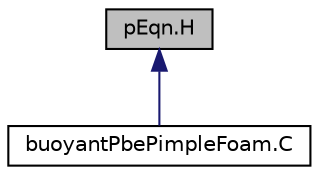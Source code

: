 digraph "pEqn.H"
{
  bgcolor="transparent";
  edge [fontname="Helvetica",fontsize="10",labelfontname="Helvetica",labelfontsize="10"];
  node [fontname="Helvetica",fontsize="10",shape=record];
  Node1 [label="pEqn.H",height=0.2,width=0.4,color="black", fillcolor="grey75", style="filled", fontcolor="black"];
  Node1 -> Node2 [dir="back",color="midnightblue",fontsize="10",style="solid",fontname="Helvetica"];
  Node2 [label="buoyantPbePimpleFoam.C",height=0.2,width=0.4,color="black",URL="$a00092.html",tooltip="Transient solver for buoyant, turbulent flow of compressible fluids with solution of population balan..."];
}
